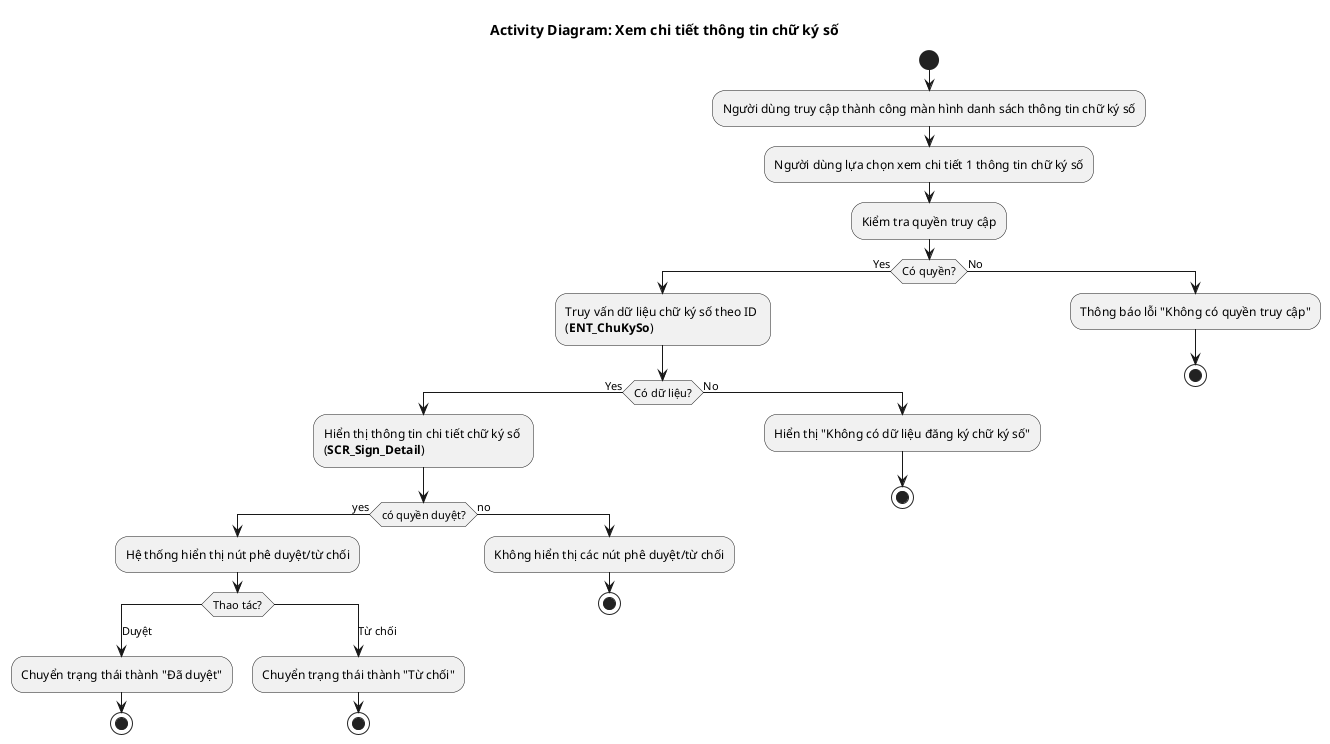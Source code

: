 @startuml AD_Sign_Detail
!pragma layout smetana
title Activity Diagram: Xem chi tiết thông tin chữ ký số

start
:Người dùng truy cập thành công màn hình danh sách thông tin chữ ký số;
:Người dùng lựa chọn xem chi tiết 1 thông tin chữ ký số;
:Kiểm tra quyền truy cập;
if (Có quyền?) then (Yes)
  :Truy vấn dữ liệu chữ ký số theo ID \n(**ENT_ChuKySo**);
  if (Có dữ liệu?) then (Yes)
    :Hiển thị thông tin chi tiết chữ ký số \n(**SCR_Sign_Detail**);
    if (có quyền duyệt?) then (yes)
    :Hệ thống hiển thị nút phê duyệt/từ chối;
      switch (Thao tác?)
      case (Duyệt)
      :Chuyển trạng thái thành "Đã duyệt";
      stop
      case (Từ chối)
      :Chuyển trạng thái thành "Từ chối";
      stop
      endswitch
    else (no)
    :Không hiển thị các nút phê duyệt/từ chối;
    stop
    endif
  else (No)
    :Hiển thị "Không có dữ liệu đăng ký chữ ký số";
    stop
  endif
else (No)
  :Thông báo lỗi "Không có quyền truy cập";
  stop
endif
@enduml